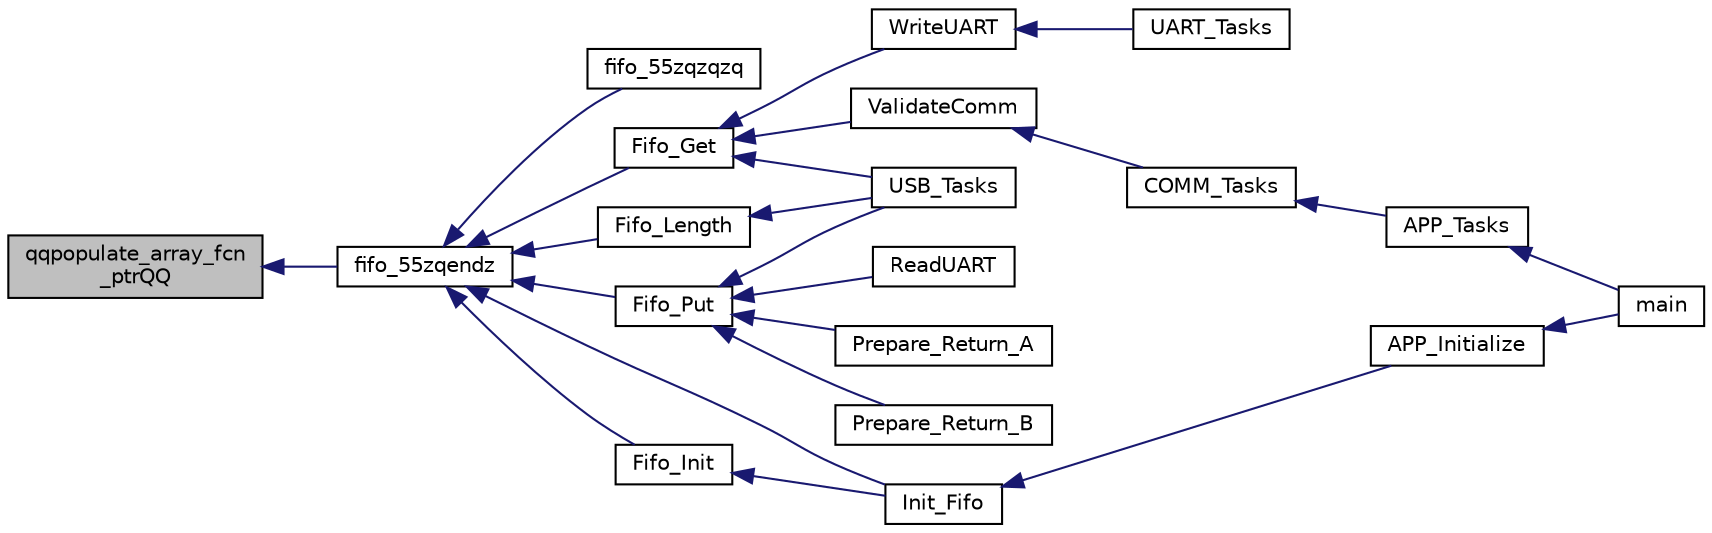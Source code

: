digraph "qqpopulate_array_fcn_ptrQQ"
{
  edge [fontname="Helvetica",fontsize="10",labelfontname="Helvetica",labelfontsize="10"];
  node [fontname="Helvetica",fontsize="10",shape=record];
  rankdir="LR";
  Node96 [label="qqpopulate_array_fcn\l_ptrQQ",height=0.2,width=0.4,color="black", fillcolor="grey75", style="filled", fontcolor="black"];
  Node96 -> Node97 [dir="back",color="midnightblue",fontsize="10",style="solid",fontname="Helvetica"];
  Node97 [label="fifo_55zqendz",height=0.2,width=0.4,color="black", fillcolor="white", style="filled",URL="$inszt__fifo_8c.html#acc0b6535620060f9899fb9c4d36b42b2"];
  Node97 -> Node98 [dir="back",color="midnightblue",fontsize="10",style="solid",fontname="Helvetica"];
  Node98 [label="fifo_55zqzqzq",height=0.2,width=0.4,color="black", fillcolor="white", style="filled",URL="$inszt__fifo_8c.html#a4ef9d2db309afd3bfa8016b27c1d67b0"];
  Node97 -> Node99 [dir="back",color="midnightblue",fontsize="10",style="solid",fontname="Helvetica"];
  Node99 [label="Fifo_Get",height=0.2,width=0.4,color="black", fillcolor="white", style="filled",URL="$inszt__fifo_8c.html#a559d3b106856214e0f068c4c8c186055"];
  Node99 -> Node100 [dir="back",color="midnightblue",fontsize="10",style="solid",fontname="Helvetica"];
  Node100 [label="USB_Tasks",height=0.2,width=0.4,color="black", fillcolor="white", style="filled",URL="$_u_s_b_8h.html#a9a0d9bb70d35b7b2997594a56b7db71d"];
  Node99 -> Node101 [dir="back",color="midnightblue",fontsize="10",style="solid",fontname="Helvetica"];
  Node101 [label="ValidateComm",height=0.2,width=0.4,color="black", fillcolor="white", style="filled",URL="$inszt__commmodule_8c.html#a764430fc16209afb9056738eb23b69c5"];
  Node101 -> Node102 [dir="back",color="midnightblue",fontsize="10",style="solid",fontname="Helvetica"];
  Node102 [label="COMM_Tasks",height=0.2,width=0.4,color="black", fillcolor="white", style="filled",URL="$inszt__commmodule_8c.html#a58032003b728b9659d8ec40e2b565169"];
  Node102 -> Node103 [dir="back",color="midnightblue",fontsize="10",style="solid",fontname="Helvetica"];
  Node103 [label="APP_Tasks",height=0.2,width=0.4,color="black", fillcolor="white", style="filled",URL="$inszt__app_8c.html#a859aee46b660cfee47cfd45ce08f6862"];
  Node103 -> Node104 [dir="back",color="midnightblue",fontsize="10",style="solid",fontname="Helvetica"];
  Node104 [label="main",height=0.2,width=0.4,color="black", fillcolor="white", style="filled",URL="$inszt__main_8c.html#a840291bc02cba5474a4cb46a9b9566fe"];
  Node99 -> Node105 [dir="back",color="midnightblue",fontsize="10",style="solid",fontname="Helvetica"];
  Node105 [label="WriteUART",height=0.2,width=0.4,color="black", fillcolor="white", style="filled",URL="$inszt___u_a_r_t_8c.html#a04847dad9f416306723e78f9a048bfd1"];
  Node105 -> Node106 [dir="back",color="midnightblue",fontsize="10",style="solid",fontname="Helvetica"];
  Node106 [label="UART_Tasks",height=0.2,width=0.4,color="black", fillcolor="white", style="filled",URL="$_u_a_r_t_8h.html#aab7c894c540f5df89f5dc640f0379953"];
  Node97 -> Node107 [dir="back",color="midnightblue",fontsize="10",style="solid",fontname="Helvetica"];
  Node107 [label="Fifo_Init",height=0.2,width=0.4,color="black", fillcolor="white", style="filled",URL="$inszt__fifo_8c.html#a73482783404c573916a85844ce4d1028"];
  Node107 -> Node108 [dir="back",color="midnightblue",fontsize="10",style="solid",fontname="Helvetica"];
  Node108 [label="Init_Fifo",height=0.2,width=0.4,color="black", fillcolor="white", style="filled",URL="$inszt__fifo_8c.html#aee213a842ce7b6b44ea60df031f93587"];
  Node108 -> Node109 [dir="back",color="midnightblue",fontsize="10",style="solid",fontname="Helvetica"];
  Node109 [label="APP_Initialize",height=0.2,width=0.4,color="black", fillcolor="white", style="filled",URL="$inszt__app_8c.html#a59b305aa4f4287d45cbe428f533f84b2"];
  Node109 -> Node104 [dir="back",color="midnightblue",fontsize="10",style="solid",fontname="Helvetica"];
  Node97 -> Node110 [dir="back",color="midnightblue",fontsize="10",style="solid",fontname="Helvetica"];
  Node110 [label="Fifo_Length",height=0.2,width=0.4,color="black", fillcolor="white", style="filled",URL="$inszt__fifo_8c.html#af9b60b7e38d0de249e9c2899e5266c44"];
  Node110 -> Node100 [dir="back",color="midnightblue",fontsize="10",style="solid",fontname="Helvetica"];
  Node97 -> Node111 [dir="back",color="midnightblue",fontsize="10",style="solid",fontname="Helvetica"];
  Node111 [label="Fifo_Put",height=0.2,width=0.4,color="black", fillcolor="white", style="filled",URL="$inszt__fifo_8c.html#aa509be4f95c11aac886b98718a15e849"];
  Node111 -> Node112 [dir="back",color="midnightblue",fontsize="10",style="solid",fontname="Helvetica"];
  Node112 [label="Prepare_Return_A",height=0.2,width=0.4,color="black", fillcolor="white", style="filled",URL="$statusst_8h.html#a0e9c19489da0b2f35029d786831aba98"];
  Node111 -> Node113 [dir="back",color="midnightblue",fontsize="10",style="solid",fontname="Helvetica"];
  Node113 [label="Prepare_Return_B",height=0.2,width=0.4,color="black", fillcolor="white", style="filled",URL="$statusst_8h.html#ab840ab8e52cac36008d83ff62f7124ca"];
  Node111 -> Node114 [dir="back",color="midnightblue",fontsize="10",style="solid",fontname="Helvetica"];
  Node114 [label="ReadUART",height=0.2,width=0.4,color="black", fillcolor="white", style="filled",URL="$inszt___u_a_r_t_8c.html#a2961ac14c60d8731e0c9761ab23fa39b"];
  Node111 -> Node100 [dir="back",color="midnightblue",fontsize="10",style="solid",fontname="Helvetica"];
  Node97 -> Node108 [dir="back",color="midnightblue",fontsize="10",style="solid",fontname="Helvetica"];
}
